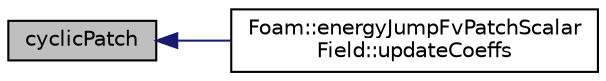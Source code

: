 digraph "cyclicPatch"
{
  bgcolor="transparent";
  edge [fontname="Helvetica",fontsize="10",labelfontname="Helvetica",labelfontsize="10"];
  node [fontname="Helvetica",fontsize="10",shape=record];
  rankdir="LR";
  Node1 [label="cyclicPatch",height=0.2,width=0.4,color="black", fillcolor="grey75", style="filled", fontcolor="black"];
  Node1 -> Node2 [dir="back",color="midnightblue",fontsize="10",style="solid",fontname="Helvetica"];
  Node2 [label="Foam::energyJumpFvPatchScalar\lField::updateCoeffs",height=0.2,width=0.4,color="black",URL="$a00634.html#a7e24eafac629d3733181cd942d4c902f",tooltip="Update the coefficients. "];
}
